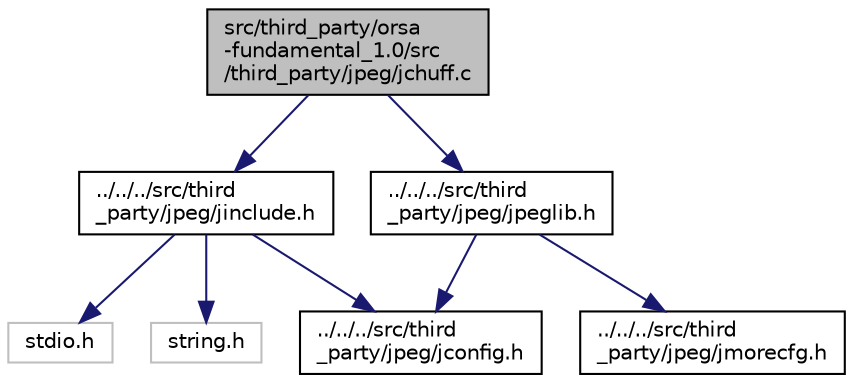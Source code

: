 digraph "src/third_party/orsa-fundamental_1.0/src/third_party/jpeg/jchuff.c"
{
  edge [fontname="Helvetica",fontsize="10",labelfontname="Helvetica",labelfontsize="10"];
  node [fontname="Helvetica",fontsize="10",shape=record];
  Node1 [label="src/third_party/orsa\l-fundamental_1.0/src\l/third_party/jpeg/jchuff.c",height=0.2,width=0.4,color="black", fillcolor="grey75", style="filled", fontcolor="black"];
  Node1 -> Node2 [color="midnightblue",fontsize="10",style="solid"];
  Node2 [label="../../../src/third\l_party/jpeg/jinclude.h",height=0.2,width=0.4,color="black", fillcolor="white", style="filled",URL="$jinclude_8h.html"];
  Node2 -> Node3 [color="midnightblue",fontsize="10",style="solid"];
  Node3 [label="../../../src/third\l_party/jpeg/jconfig.h",height=0.2,width=0.4,color="black", fillcolor="white", style="filled",URL="$jconfig_8h.html"];
  Node2 -> Node4 [color="midnightblue",fontsize="10",style="solid"];
  Node4 [label="stdio.h",height=0.2,width=0.4,color="grey75", fillcolor="white", style="filled"];
  Node2 -> Node5 [color="midnightblue",fontsize="10",style="solid"];
  Node5 [label="string.h",height=0.2,width=0.4,color="grey75", fillcolor="white", style="filled"];
  Node1 -> Node6 [color="midnightblue",fontsize="10",style="solid"];
  Node6 [label="../../../src/third\l_party/jpeg/jpeglib.h",height=0.2,width=0.4,color="black", fillcolor="white", style="filled",URL="$jpeglib_8h.html"];
  Node6 -> Node7 [color="midnightblue",fontsize="10",style="solid"];
  Node7 [label="../../../src/third\l_party/jpeg/jmorecfg.h",height=0.2,width=0.4,color="black", fillcolor="white", style="filled",URL="$jmorecfg_8h.html"];
  Node6 -> Node3 [color="midnightblue",fontsize="10",style="solid"];
}
